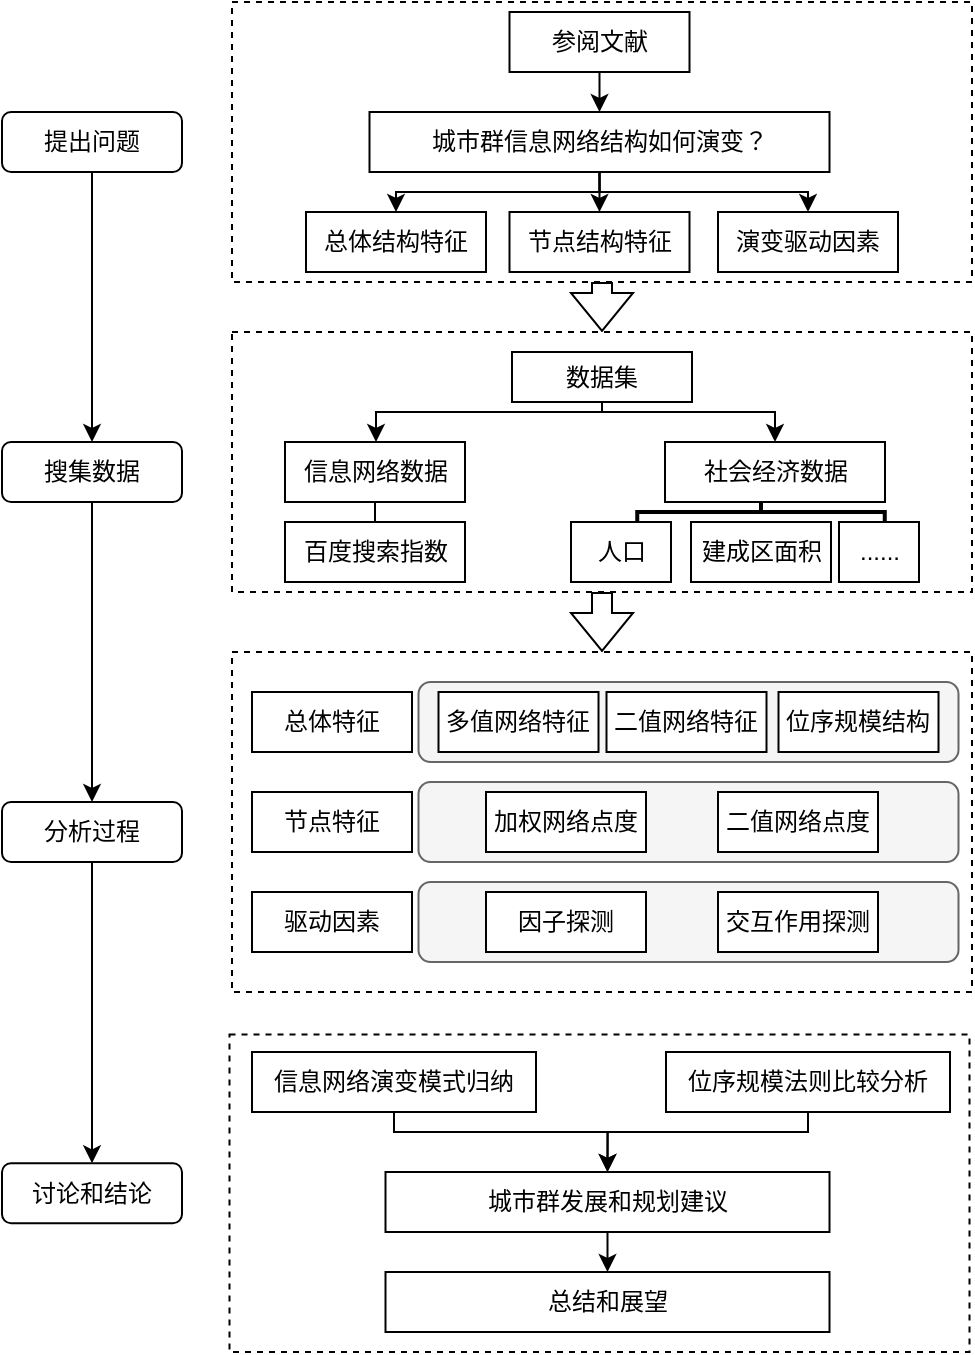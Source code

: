<mxfile version="21.1.8" type="github">
  <diagram name="第 1 页" id="1WlzvSDSq4eE7MdozIPw">
    <mxGraphModel dx="993" dy="549" grid="1" gridSize="10" guides="1" tooltips="1" connect="1" arrows="1" fold="1" page="1" pageScale="1" pageWidth="827" pageHeight="1169" math="0" shadow="0">
      <root>
        <mxCell id="0" />
        <mxCell id="1" parent="0" />
        <mxCell id="fT7e2c4OPTrBTIQBwk6E-37" value="" style="rounded=0;whiteSpace=wrap;html=1;dashed=1;" parent="1" vertex="1">
          <mxGeometry x="220" y="370" width="370" height="170" as="geometry" />
        </mxCell>
        <mxCell id="h80rydENRzcrjZwkjxmQ-13" value="" style="rounded=1;whiteSpace=wrap;html=1;fillColor=#f5f5f5;fontColor=#333333;strokeColor=#666666;" vertex="1" parent="1">
          <mxGeometry x="313.25" y="385" width="270" height="40" as="geometry" />
        </mxCell>
        <mxCell id="fT7e2c4OPTrBTIQBwk6E-6" style="edgeStyle=orthogonalEdgeStyle;rounded=0;orthogonalLoop=1;jettySize=auto;html=1;exitX=0.5;exitY=1;exitDx=0;exitDy=0;" parent="1" source="fT7e2c4OPTrBTIQBwk6E-1" target="fT7e2c4OPTrBTIQBwk6E-2" edge="1">
          <mxGeometry relative="1" as="geometry" />
        </mxCell>
        <mxCell id="fT7e2c4OPTrBTIQBwk6E-1" value="提出问题" style="rounded=1;whiteSpace=wrap;html=1;" parent="1" vertex="1">
          <mxGeometry x="105" y="100" width="90" height="30" as="geometry" />
        </mxCell>
        <mxCell id="fT7e2c4OPTrBTIQBwk6E-7" style="edgeStyle=orthogonalEdgeStyle;rounded=0;orthogonalLoop=1;jettySize=auto;html=1;exitX=0.5;exitY=1;exitDx=0;exitDy=0;" parent="1" source="fT7e2c4OPTrBTIQBwk6E-2" target="fT7e2c4OPTrBTIQBwk6E-3" edge="1">
          <mxGeometry relative="1" as="geometry" />
        </mxCell>
        <mxCell id="fT7e2c4OPTrBTIQBwk6E-2" value="搜集数据" style="rounded=1;whiteSpace=wrap;html=1;" parent="1" vertex="1">
          <mxGeometry x="105" y="265" width="90" height="30" as="geometry" />
        </mxCell>
        <mxCell id="fT7e2c4OPTrBTIQBwk6E-8" style="edgeStyle=orthogonalEdgeStyle;rounded=0;orthogonalLoop=1;jettySize=auto;html=1;exitX=0.5;exitY=1;exitDx=0;exitDy=0;" parent="1" source="fT7e2c4OPTrBTIQBwk6E-3" target="fT7e2c4OPTrBTIQBwk6E-4" edge="1">
          <mxGeometry relative="1" as="geometry" />
        </mxCell>
        <mxCell id="fT7e2c4OPTrBTIQBwk6E-3" value="分析过程" style="rounded=1;whiteSpace=wrap;html=1;" parent="1" vertex="1">
          <mxGeometry x="105" y="445" width="90" height="30" as="geometry" />
        </mxCell>
        <mxCell id="fT7e2c4OPTrBTIQBwk6E-4" value="讨论和结论" style="rounded=1;whiteSpace=wrap;html=1;" parent="1" vertex="1">
          <mxGeometry x="105" y="625.63" width="90" height="30" as="geometry" />
        </mxCell>
        <mxCell id="fT7e2c4OPTrBTIQBwk6E-28" style="edgeStyle=orthogonalEdgeStyle;rounded=0;orthogonalLoop=1;jettySize=auto;html=1;exitX=0.5;exitY=1;exitDx=0;exitDy=0;entryX=0.5;entryY=0;entryDx=0;entryDy=0;shape=flexArrow;" parent="1" source="fT7e2c4OPTrBTIQBwk6E-9" target="fT7e2c4OPTrBTIQBwk6E-19" edge="1">
          <mxGeometry relative="1" as="geometry" />
        </mxCell>
        <mxCell id="fT7e2c4OPTrBTIQBwk6E-9" value="" style="rounded=0;whiteSpace=wrap;html=1;dashed=1;" parent="1" vertex="1">
          <mxGeometry x="220" y="45" width="370" height="140" as="geometry" />
        </mxCell>
        <mxCell id="h80rydENRzcrjZwkjxmQ-2" style="edgeStyle=orthogonalEdgeStyle;rounded=0;orthogonalLoop=1;jettySize=auto;html=1;exitX=0.5;exitY=1;exitDx=0;exitDy=0;entryX=0.5;entryY=0;entryDx=0;entryDy=0;" edge="1" parent="1" source="fT7e2c4OPTrBTIQBwk6E-10" target="fT7e2c4OPTrBTIQBwk6E-13">
          <mxGeometry relative="1" as="geometry" />
        </mxCell>
        <mxCell id="fT7e2c4OPTrBTIQBwk6E-10" value="参阅文献" style="rounded=0;whiteSpace=wrap;html=1;" parent="1" vertex="1">
          <mxGeometry x="358.75" y="50" width="90" height="30" as="geometry" />
        </mxCell>
        <mxCell id="fT7e2c4OPTrBTIQBwk6E-11" value="总体结构特征" style="rounded=0;whiteSpace=wrap;html=1;" parent="1" vertex="1">
          <mxGeometry x="257" y="150" width="90" height="30" as="geometry" />
        </mxCell>
        <mxCell id="fT7e2c4OPTrBTIQBwk6E-12" value="演变驱动因素" style="rounded=0;whiteSpace=wrap;html=1;" parent="1" vertex="1">
          <mxGeometry x="463" y="150" width="90" height="30" as="geometry" />
        </mxCell>
        <mxCell id="h80rydENRzcrjZwkjxmQ-3" style="edgeStyle=orthogonalEdgeStyle;rounded=0;orthogonalLoop=1;jettySize=auto;html=1;exitX=0.5;exitY=1;exitDx=0;exitDy=0;entryX=0.5;entryY=0;entryDx=0;entryDy=0;" edge="1" parent="1" source="fT7e2c4OPTrBTIQBwk6E-13" target="fT7e2c4OPTrBTIQBwk6E-11">
          <mxGeometry relative="1" as="geometry">
            <Array as="points">
              <mxPoint x="404" y="140" />
              <mxPoint x="302" y="140" />
            </Array>
          </mxGeometry>
        </mxCell>
        <mxCell id="h80rydENRzcrjZwkjxmQ-4" style="edgeStyle=orthogonalEdgeStyle;rounded=0;orthogonalLoop=1;jettySize=auto;html=1;exitX=0.5;exitY=1;exitDx=0;exitDy=0;entryX=0.5;entryY=0;entryDx=0;entryDy=0;" edge="1" parent="1" source="fT7e2c4OPTrBTIQBwk6E-13" target="h80rydENRzcrjZwkjxmQ-1">
          <mxGeometry relative="1" as="geometry" />
        </mxCell>
        <mxCell id="h80rydENRzcrjZwkjxmQ-5" style="edgeStyle=orthogonalEdgeStyle;rounded=0;orthogonalLoop=1;jettySize=auto;html=1;exitX=0.5;exitY=1;exitDx=0;exitDy=0;entryX=0.5;entryY=0;entryDx=0;entryDy=0;" edge="1" parent="1" source="fT7e2c4OPTrBTIQBwk6E-13" target="fT7e2c4OPTrBTIQBwk6E-12">
          <mxGeometry relative="1" as="geometry">
            <Array as="points">
              <mxPoint x="404" y="140" />
              <mxPoint x="508" y="140" />
            </Array>
          </mxGeometry>
        </mxCell>
        <mxCell id="fT7e2c4OPTrBTIQBwk6E-13" value="城市群信息网络结构如何演变？" style="rounded=0;whiteSpace=wrap;html=1;" parent="1" vertex="1">
          <mxGeometry x="288.75" y="100" width="230" height="30" as="geometry" />
        </mxCell>
        <mxCell id="fT7e2c4OPTrBTIQBwk6E-38" style="edgeStyle=orthogonalEdgeStyle;rounded=0;orthogonalLoop=1;jettySize=auto;html=1;exitX=0.5;exitY=1;exitDx=0;exitDy=0;entryX=0.5;entryY=0;entryDx=0;entryDy=0;shape=flexArrow;" parent="1" source="fT7e2c4OPTrBTIQBwk6E-19" target="fT7e2c4OPTrBTIQBwk6E-37" edge="1">
          <mxGeometry relative="1" as="geometry" />
        </mxCell>
        <mxCell id="fT7e2c4OPTrBTIQBwk6E-19" value="" style="rounded=0;whiteSpace=wrap;html=1;dashed=1;" parent="1" vertex="1">
          <mxGeometry x="220" y="210" width="370" height="130" as="geometry" />
        </mxCell>
        <mxCell id="h80rydENRzcrjZwkjxmQ-6" style="edgeStyle=orthogonalEdgeStyle;rounded=0;orthogonalLoop=1;jettySize=auto;html=1;exitX=0.5;exitY=1;exitDx=0;exitDy=0;" edge="1" parent="1" source="fT7e2c4OPTrBTIQBwk6E-20" target="fT7e2c4OPTrBTIQBwk6E-21">
          <mxGeometry relative="1" as="geometry">
            <Array as="points">
              <mxPoint x="405" y="250" />
              <mxPoint x="292" y="250" />
            </Array>
          </mxGeometry>
        </mxCell>
        <mxCell id="h80rydENRzcrjZwkjxmQ-7" style="edgeStyle=orthogonalEdgeStyle;rounded=0;orthogonalLoop=1;jettySize=auto;html=1;exitX=0.5;exitY=1;exitDx=0;exitDy=0;entryX=0.5;entryY=0;entryDx=0;entryDy=0;" edge="1" parent="1" source="fT7e2c4OPTrBTIQBwk6E-20" target="fT7e2c4OPTrBTIQBwk6E-22">
          <mxGeometry relative="1" as="geometry">
            <Array as="points">
              <mxPoint x="405" y="250" />
              <mxPoint x="492" y="250" />
            </Array>
          </mxGeometry>
        </mxCell>
        <mxCell id="fT7e2c4OPTrBTIQBwk6E-20" value="数据集" style="rounded=0;whiteSpace=wrap;html=1;" parent="1" vertex="1">
          <mxGeometry x="360" y="220" width="90" height="25" as="geometry" />
        </mxCell>
        <mxCell id="fT7e2c4OPTrBTIQBwk6E-30" style="edgeStyle=orthogonalEdgeStyle;rounded=0;orthogonalLoop=1;jettySize=auto;html=1;exitX=0.5;exitY=1;exitDx=0;exitDy=0;entryX=0.5;entryY=0;entryDx=0;entryDy=0;endArrow=none;endFill=0;" parent="1" source="fT7e2c4OPTrBTIQBwk6E-21" target="fT7e2c4OPTrBTIQBwk6E-29" edge="1">
          <mxGeometry relative="1" as="geometry" />
        </mxCell>
        <mxCell id="fT7e2c4OPTrBTIQBwk6E-21" value="信息网络数据" style="rounded=0;whiteSpace=wrap;html=1;" parent="1" vertex="1">
          <mxGeometry x="246.5" y="265" width="90" height="30" as="geometry" />
        </mxCell>
        <mxCell id="fT7e2c4OPTrBTIQBwk6E-22" value="社会经济数据" style="rounded=0;whiteSpace=wrap;html=1;" parent="1" vertex="1">
          <mxGeometry x="436.5" y="265" width="110" height="30" as="geometry" />
        </mxCell>
        <mxCell id="fT7e2c4OPTrBTIQBwk6E-29" value="百度搜索指数" style="rounded=0;whiteSpace=wrap;html=1;" parent="1" vertex="1">
          <mxGeometry x="246.5" y="305" width="90" height="30" as="geometry" />
        </mxCell>
        <mxCell id="fT7e2c4OPTrBTIQBwk6E-31" value="人口" style="rounded=0;whiteSpace=wrap;html=1;" parent="1" vertex="1">
          <mxGeometry x="389.5" y="305" width="50" height="30" as="geometry" />
        </mxCell>
        <mxCell id="fT7e2c4OPTrBTIQBwk6E-32" value="建成区面积" style="rounded=0;whiteSpace=wrap;html=1;" parent="1" vertex="1">
          <mxGeometry x="449.5" y="305" width="70" height="30" as="geometry" />
        </mxCell>
        <mxCell id="fT7e2c4OPTrBTIQBwk6E-33" value="......" style="rounded=0;whiteSpace=wrap;html=1;" parent="1" vertex="1">
          <mxGeometry x="523.5" y="305" width="40" height="30" as="geometry" />
        </mxCell>
        <mxCell id="fT7e2c4OPTrBTIQBwk6E-36" value="" style="strokeWidth=2;html=1;shape=mxgraph.flowchart.annotation_2;align=left;labelPosition=right;pointerEvents=1;rotation=90;" parent="1" vertex="1">
          <mxGeometry x="479.5" y="238.13" width="10" height="123.75" as="geometry" />
        </mxCell>
        <mxCell id="fT7e2c4OPTrBTIQBwk6E-41" value="总体特征" style="rounded=0;whiteSpace=wrap;html=1;" parent="1" vertex="1">
          <mxGeometry x="230" y="390" width="80" height="30" as="geometry" />
        </mxCell>
        <mxCell id="fT7e2c4OPTrBTIQBwk6E-50" value="" style="rounded=0;whiteSpace=wrap;html=1;dashed=1;" parent="1" vertex="1">
          <mxGeometry x="218.75" y="561.25" width="370" height="158.75" as="geometry" />
        </mxCell>
        <mxCell id="h80rydENRzcrjZwkjxmQ-26" style="edgeStyle=orthogonalEdgeStyle;rounded=0;orthogonalLoop=1;jettySize=auto;html=1;exitX=0.5;exitY=1;exitDx=0;exitDy=0;entryX=0.5;entryY=0;entryDx=0;entryDy=0;" edge="1" parent="1" source="fT7e2c4OPTrBTIQBwk6E-51" target="fT7e2c4OPTrBTIQBwk6E-53">
          <mxGeometry relative="1" as="geometry">
            <Array as="points">
              <mxPoint x="301" y="610" />
              <mxPoint x="408" y="610" />
            </Array>
          </mxGeometry>
        </mxCell>
        <mxCell id="fT7e2c4OPTrBTIQBwk6E-51" value="信息网络演变模式归纳" style="rounded=0;whiteSpace=wrap;html=1;" parent="1" vertex="1">
          <mxGeometry x="230" y="570" width="142" height="30" as="geometry" />
        </mxCell>
        <mxCell id="h80rydENRzcrjZwkjxmQ-29" style="edgeStyle=orthogonalEdgeStyle;rounded=0;orthogonalLoop=1;jettySize=auto;html=1;exitX=0.5;exitY=1;exitDx=0;exitDy=0;entryX=0.5;entryY=0;entryDx=0;entryDy=0;" edge="1" parent="1" source="fT7e2c4OPTrBTIQBwk6E-53" target="h80rydENRzcrjZwkjxmQ-28">
          <mxGeometry relative="1" as="geometry" />
        </mxCell>
        <mxCell id="fT7e2c4OPTrBTIQBwk6E-53" value="城市群发展和规划建议" style="rounded=0;whiteSpace=wrap;html=1;" parent="1" vertex="1">
          <mxGeometry x="296.75" y="630" width="222" height="30" as="geometry" />
        </mxCell>
        <mxCell id="h80rydENRzcrjZwkjxmQ-1" value="节点结构特征" style="rounded=0;whiteSpace=wrap;html=1;" vertex="1" parent="1">
          <mxGeometry x="358.75" y="150" width="90" height="30" as="geometry" />
        </mxCell>
        <mxCell id="h80rydENRzcrjZwkjxmQ-8" value="节点特征" style="rounded=0;whiteSpace=wrap;html=1;" vertex="1" parent="1">
          <mxGeometry x="230" y="440" width="80" height="30" as="geometry" />
        </mxCell>
        <mxCell id="h80rydENRzcrjZwkjxmQ-9" value="驱动因素" style="rounded=0;whiteSpace=wrap;html=1;" vertex="1" parent="1">
          <mxGeometry x="230" y="490" width="80" height="30" as="geometry" />
        </mxCell>
        <mxCell id="h80rydENRzcrjZwkjxmQ-10" value="多值网络特征" style="rounded=0;whiteSpace=wrap;html=1;" vertex="1" parent="1">
          <mxGeometry x="323.25" y="390" width="80" height="30" as="geometry" />
        </mxCell>
        <mxCell id="h80rydENRzcrjZwkjxmQ-11" value="二值网络特征" style="rounded=0;whiteSpace=wrap;html=1;" vertex="1" parent="1">
          <mxGeometry x="407.25" y="390" width="80" height="30" as="geometry" />
        </mxCell>
        <mxCell id="h80rydENRzcrjZwkjxmQ-17" value="位序规模结构" style="rounded=0;whiteSpace=wrap;html=1;" vertex="1" parent="1">
          <mxGeometry x="493.25" y="390" width="80" height="30" as="geometry" />
        </mxCell>
        <mxCell id="h80rydENRzcrjZwkjxmQ-18" value="" style="rounded=1;whiteSpace=wrap;html=1;fillColor=#f5f5f5;fontColor=#333333;strokeColor=#666666;" vertex="1" parent="1">
          <mxGeometry x="313.25" y="435" width="270" height="40" as="geometry" />
        </mxCell>
        <mxCell id="h80rydENRzcrjZwkjxmQ-19" value="加权网络点度" style="rounded=0;whiteSpace=wrap;html=1;" vertex="1" parent="1">
          <mxGeometry x="347" y="440" width="80" height="30" as="geometry" />
        </mxCell>
        <mxCell id="h80rydENRzcrjZwkjxmQ-20" value="二值网络点度" style="rounded=0;whiteSpace=wrap;html=1;" vertex="1" parent="1">
          <mxGeometry x="463" y="440" width="80" height="30" as="geometry" />
        </mxCell>
        <mxCell id="h80rydENRzcrjZwkjxmQ-22" value="" style="rounded=1;whiteSpace=wrap;html=1;fillColor=#f5f5f5;fontColor=#333333;strokeColor=#666666;" vertex="1" parent="1">
          <mxGeometry x="313.25" y="485" width="270" height="40" as="geometry" />
        </mxCell>
        <mxCell id="h80rydENRzcrjZwkjxmQ-23" value="因子探测" style="rounded=0;whiteSpace=wrap;html=1;" vertex="1" parent="1">
          <mxGeometry x="347" y="490" width="80" height="30" as="geometry" />
        </mxCell>
        <mxCell id="h80rydENRzcrjZwkjxmQ-24" value="交互作用探测" style="rounded=0;whiteSpace=wrap;html=1;" vertex="1" parent="1">
          <mxGeometry x="463" y="490" width="80" height="30" as="geometry" />
        </mxCell>
        <mxCell id="h80rydENRzcrjZwkjxmQ-27" style="edgeStyle=orthogonalEdgeStyle;rounded=0;orthogonalLoop=1;jettySize=auto;html=1;exitX=0.5;exitY=1;exitDx=0;exitDy=0;entryX=0.5;entryY=0;entryDx=0;entryDy=0;" edge="1" parent="1" source="h80rydENRzcrjZwkjxmQ-25" target="fT7e2c4OPTrBTIQBwk6E-53">
          <mxGeometry relative="1" as="geometry">
            <Array as="points">
              <mxPoint x="508" y="610" />
              <mxPoint x="408" y="610" />
            </Array>
          </mxGeometry>
        </mxCell>
        <mxCell id="h80rydENRzcrjZwkjxmQ-25" value="位序规模法则比较分析" style="rounded=0;whiteSpace=wrap;html=1;" vertex="1" parent="1">
          <mxGeometry x="437" y="570" width="142" height="30" as="geometry" />
        </mxCell>
        <mxCell id="h80rydENRzcrjZwkjxmQ-28" value="总结和展望" style="rounded=0;whiteSpace=wrap;html=1;" vertex="1" parent="1">
          <mxGeometry x="296.75" y="680" width="222" height="30" as="geometry" />
        </mxCell>
      </root>
    </mxGraphModel>
  </diagram>
</mxfile>
